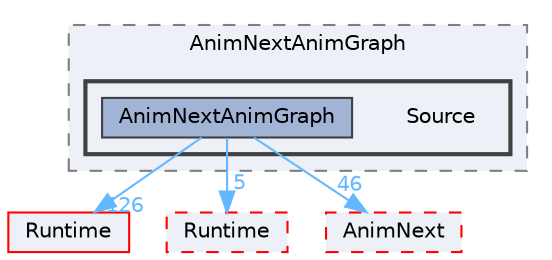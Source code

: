 digraph "Source"
{
 // INTERACTIVE_SVG=YES
 // LATEX_PDF_SIZE
  bgcolor="transparent";
  edge [fontname=Helvetica,fontsize=10,labelfontname=Helvetica,labelfontsize=10];
  node [fontname=Helvetica,fontsize=10,shape=box,height=0.2,width=0.4];
  compound=true
  subgraph clusterdir_810494446f570897aa4f80899db095f4 {
    graph [ bgcolor="#edf0f7", pencolor="grey50", label="AnimNextAnimGraph", fontname=Helvetica,fontsize=10 style="filled,dashed", URL="dir_810494446f570897aa4f80899db095f4.html",tooltip=""]
  subgraph clusterdir_8e0f201607c29bfd8159f61f10a13bf5 {
    graph [ bgcolor="#edf0f7", pencolor="grey25", label="", fontname=Helvetica,fontsize=10 style="filled,bold", URL="dir_8e0f201607c29bfd8159f61f10a13bf5.html",tooltip=""]
    dir_8e0f201607c29bfd8159f61f10a13bf5 [shape=plaintext, label="Source"];
  dir_28a2f1e6b9e52c8a69859510dad4880e [label="AnimNextAnimGraph", fillcolor="#a2b4d6", color="grey25", style="filled", URL="dir_28a2f1e6b9e52c8a69859510dad4880e.html",tooltip=""];
  }
  }
  dir_7536b172fbd480bfd146a1b1acd6856b [label="Runtime", fillcolor="#edf0f7", color="red", style="filled", URL="dir_7536b172fbd480bfd146a1b1acd6856b.html",tooltip=""];
  dir_a60e1ce30f7313164a0e11a69cddad56 [label="Runtime", fillcolor="#edf0f7", color="red", style="filled,dashed", URL="dir_a60e1ce30f7313164a0e11a69cddad56.html",tooltip=""];
  dir_ebfc70b225cdd53f599c3ad0db76b4bf [label="AnimNext", fillcolor="#edf0f7", color="red", style="filled,dashed", URL="dir_ebfc70b225cdd53f599c3ad0db76b4bf.html",tooltip=""];
  dir_28a2f1e6b9e52c8a69859510dad4880e->dir_7536b172fbd480bfd146a1b1acd6856b [headlabel="126", labeldistance=1.5 headhref="dir_000045_000984.html" href="dir_000045_000984.html" color="steelblue1" fontcolor="steelblue1"];
  dir_28a2f1e6b9e52c8a69859510dad4880e->dir_ebfc70b225cdd53f599c3ad0db76b4bf [headlabel="46", labeldistance=1.5 headhref="dir_000045_000042.html" href="dir_000045_000042.html" color="steelblue1" fontcolor="steelblue1"];
  dir_28a2f1e6b9e52c8a69859510dad4880e->dir_a60e1ce30f7313164a0e11a69cddad56 [headlabel="5", labeldistance=1.5 headhref="dir_000045_000983.html" href="dir_000045_000983.html" color="steelblue1" fontcolor="steelblue1"];
}
